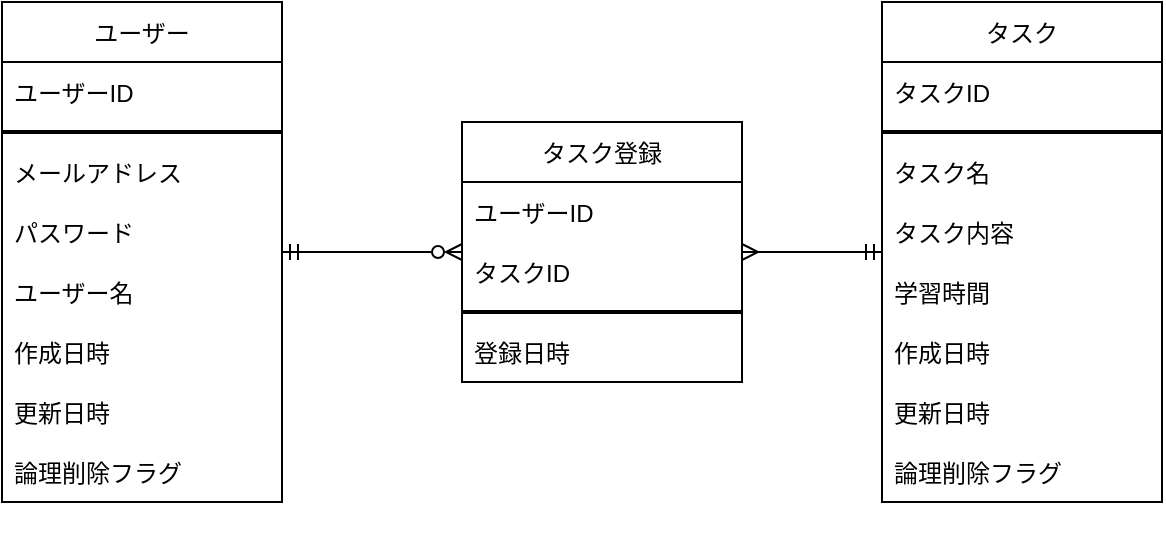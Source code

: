 <mxfile>
    <diagram id="LtPAyzYT7_T_3Cq7b6Ry" name="ページ1">
        <mxGraphModel dx="847" dy="716" grid="1" gridSize="10" guides="1" tooltips="1" connect="1" arrows="1" fold="1" page="1" pageScale="1" pageWidth="827" pageHeight="1169" math="0" shadow="0">
            <root>
                <mxCell id="0"/>
                <mxCell id="1" parent="0"/>
                <mxCell id="4" value="ユーザー" style="swimlane;fontStyle=0;childLayout=stackLayout;horizontal=1;startSize=30;horizontalStack=0;resizeParent=1;resizeParentMax=0;resizeLast=0;collapsible=1;marginBottom=0;" vertex="1" parent="1">
                    <mxGeometry x="80" y="90" width="140" height="250" as="geometry"/>
                </mxCell>
                <mxCell id="5" value="ユーザーID" style="text;strokeColor=none;fillColor=none;align=left;verticalAlign=middle;spacingLeft=4;spacingRight=4;overflow=hidden;points=[[0,0.5],[1,0.5]];portConstraint=eastwest;rotatable=0;" vertex="1" parent="4">
                    <mxGeometry y="30" width="140" height="30" as="geometry"/>
                </mxCell>
                <mxCell id="64" value="" style="line;strokeWidth=2;html=1;" vertex="1" parent="4">
                    <mxGeometry y="60" width="140" height="10" as="geometry"/>
                </mxCell>
                <mxCell id="6" value="メールアドレス" style="text;strokeColor=none;fillColor=none;align=left;verticalAlign=middle;spacingLeft=4;spacingRight=4;overflow=hidden;points=[[0,0.5],[1,0.5]];portConstraint=eastwest;rotatable=0;" vertex="1" parent="4">
                    <mxGeometry y="70" width="140" height="30" as="geometry"/>
                </mxCell>
                <mxCell id="7" value="パスワード" style="text;strokeColor=none;fillColor=none;align=left;verticalAlign=middle;spacingLeft=4;spacingRight=4;overflow=hidden;points=[[0,0.5],[1,0.5]];portConstraint=eastwest;rotatable=0;" vertex="1" parent="4">
                    <mxGeometry y="100" width="140" height="30" as="geometry"/>
                </mxCell>
                <mxCell id="30" value="ユーザー名" style="text;strokeColor=none;fillColor=none;align=left;verticalAlign=middle;spacingLeft=4;spacingRight=4;overflow=hidden;points=[[0,0.5],[1,0.5]];portConstraint=eastwest;rotatable=0;" vertex="1" parent="4">
                    <mxGeometry y="130" width="140" height="30" as="geometry"/>
                </mxCell>
                <mxCell id="31" value="作成日時" style="text;strokeColor=none;fillColor=none;align=left;verticalAlign=middle;spacingLeft=4;spacingRight=4;overflow=hidden;points=[[0,0.5],[1,0.5]];portConstraint=eastwest;rotatable=0;" vertex="1" parent="4">
                    <mxGeometry y="160" width="140" height="30" as="geometry"/>
                </mxCell>
                <mxCell id="32" value="更新日時" style="text;strokeColor=none;fillColor=none;align=left;verticalAlign=middle;spacingLeft=4;spacingRight=4;overflow=hidden;points=[[0,0.5],[1,0.5]];portConstraint=eastwest;rotatable=0;" vertex="1" parent="4">
                    <mxGeometry y="190" width="140" height="30" as="geometry"/>
                </mxCell>
                <mxCell id="33" value="論理削除フラグ" style="text;strokeColor=none;fillColor=none;align=left;verticalAlign=middle;spacingLeft=4;spacingRight=4;overflow=hidden;points=[[0,0.5],[1,0.5]];portConstraint=eastwest;rotatable=0;" vertex="1" parent="4">
                    <mxGeometry y="220" width="140" height="30" as="geometry"/>
                </mxCell>
                <mxCell id="19" value="タスク" style="swimlane;fontStyle=0;childLayout=stackLayout;horizontal=1;startSize=30;horizontalStack=0;resizeParent=1;resizeParentMax=0;resizeLast=0;collapsible=1;marginBottom=0;" vertex="1" parent="1">
                    <mxGeometry x="520" y="90" width="140" height="250" as="geometry"/>
                </mxCell>
                <mxCell id="20" value="タスクID" style="text;strokeColor=none;fillColor=none;align=left;verticalAlign=middle;spacingLeft=4;spacingRight=4;overflow=hidden;points=[[0,0.5],[1,0.5]];portConstraint=eastwest;rotatable=0;" vertex="1" parent="19">
                    <mxGeometry y="30" width="140" height="30" as="geometry"/>
                </mxCell>
                <mxCell id="66" value="" style="line;strokeWidth=2;html=1;" vertex="1" parent="19">
                    <mxGeometry y="60" width="140" height="10" as="geometry"/>
                </mxCell>
                <mxCell id="39" value="タスク名" style="text;strokeColor=none;fillColor=none;align=left;verticalAlign=middle;spacingLeft=4;spacingRight=4;overflow=hidden;points=[[0,0.5],[1,0.5]];portConstraint=eastwest;rotatable=0;" vertex="1" parent="19">
                    <mxGeometry y="70" width="140" height="30" as="geometry"/>
                </mxCell>
                <mxCell id="22" value="タスク内容" style="text;strokeColor=none;fillColor=none;align=left;verticalAlign=middle;spacingLeft=4;spacingRight=4;overflow=hidden;points=[[0,0.5],[1,0.5]];portConstraint=eastwest;rotatable=0;" vertex="1" parent="19">
                    <mxGeometry y="100" width="140" height="30" as="geometry"/>
                </mxCell>
                <mxCell id="35" value="学習時間" style="text;strokeColor=none;fillColor=none;align=left;verticalAlign=middle;spacingLeft=4;spacingRight=4;overflow=hidden;points=[[0,0.5],[1,0.5]];portConstraint=eastwest;rotatable=0;" vertex="1" parent="19">
                    <mxGeometry y="130" width="140" height="30" as="geometry"/>
                </mxCell>
                <mxCell id="36" value="作成日時" style="text;strokeColor=none;fillColor=none;align=left;verticalAlign=middle;spacingLeft=4;spacingRight=4;overflow=hidden;points=[[0,0.5],[1,0.5]];portConstraint=eastwest;rotatable=0;" vertex="1" parent="19">
                    <mxGeometry y="160" width="140" height="30" as="geometry"/>
                </mxCell>
                <mxCell id="37" value="更新日時" style="text;strokeColor=none;fillColor=none;align=left;verticalAlign=middle;spacingLeft=4;spacingRight=4;overflow=hidden;points=[[0,0.5],[1,0.5]];portConstraint=eastwest;rotatable=0;" vertex="1" parent="19">
                    <mxGeometry y="190" width="140" height="30" as="geometry"/>
                </mxCell>
                <mxCell id="55" value="論理削除フラグ" style="text;strokeColor=none;fillColor=none;align=left;verticalAlign=middle;spacingLeft=4;spacingRight=4;overflow=hidden;points=[[0,0.5],[1,0.5]];portConstraint=eastwest;rotatable=0;" vertex="1" parent="19">
                    <mxGeometry y="220" width="140" height="30" as="geometry"/>
                </mxCell>
                <mxCell id="34" style="text;strokeColor=none;fillColor=none;align=left;verticalAlign=middle;spacingLeft=4;spacingRight=4;overflow=hidden;points=[[0,0.5],[1,0.5]];portConstraint=eastwest;rotatable=0;" vertex="1" parent="1">
                    <mxGeometry x="80" y="330" width="140" height="30" as="geometry"/>
                </mxCell>
                <mxCell id="61" value="" style="edgeStyle=none;html=1;startArrow=ERmany;startFill=0;endArrow=ERmandOne;endFill=0;" edge="1" parent="1" source="56" target="19">
                    <mxGeometry relative="1" as="geometry"/>
                </mxCell>
                <mxCell id="63" style="edgeStyle=none;html=1;startArrow=ERzeroToMany;startFill=0;endArrow=ERmandOne;endFill=0;" edge="1" parent="1" source="56" target="4">
                    <mxGeometry relative="1" as="geometry"/>
                </mxCell>
                <mxCell id="56" value="タスク登録" style="swimlane;fontStyle=0;childLayout=stackLayout;horizontal=1;startSize=30;horizontalStack=0;resizeParent=1;resizeParentMax=0;resizeLast=0;collapsible=1;marginBottom=0;" vertex="1" parent="1">
                    <mxGeometry x="310" y="150" width="140" height="130" as="geometry"/>
                </mxCell>
                <mxCell id="57" value="ユーザーID" style="text;strokeColor=none;fillColor=none;align=left;verticalAlign=middle;spacingLeft=4;spacingRight=4;overflow=hidden;points=[[0,0.5],[1,0.5]];portConstraint=eastwest;rotatable=0;" vertex="1" parent="56">
                    <mxGeometry y="30" width="140" height="30" as="geometry"/>
                </mxCell>
                <mxCell id="58" value="タスクID" style="text;strokeColor=none;fillColor=none;align=left;verticalAlign=middle;spacingLeft=4;spacingRight=4;overflow=hidden;points=[[0,0.5],[1,0.5]];portConstraint=eastwest;rotatable=0;" vertex="1" parent="56">
                    <mxGeometry y="60" width="140" height="30" as="geometry"/>
                </mxCell>
                <mxCell id="65" value="" style="line;strokeWidth=2;html=1;" vertex="1" parent="56">
                    <mxGeometry y="90" width="140" height="10" as="geometry"/>
                </mxCell>
                <mxCell id="59" value="登録日時" style="text;strokeColor=none;fillColor=none;align=left;verticalAlign=middle;spacingLeft=4;spacingRight=4;overflow=hidden;points=[[0,0.5],[1,0.5]];portConstraint=eastwest;rotatable=0;" vertex="1" parent="56">
                    <mxGeometry y="100" width="140" height="30" as="geometry"/>
                </mxCell>
            </root>
        </mxGraphModel>
    </diagram>
</mxfile>
